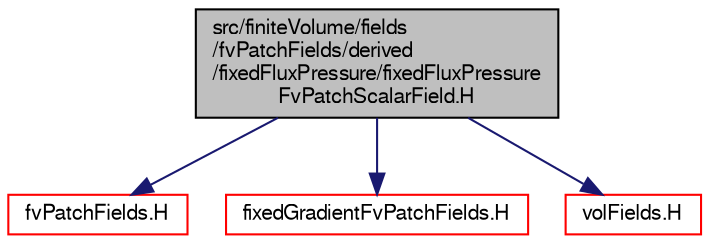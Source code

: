 digraph "src/finiteVolume/fields/fvPatchFields/derived/fixedFluxPressure/fixedFluxPressureFvPatchScalarField.H"
{
  bgcolor="transparent";
  edge [fontname="FreeSans",fontsize="10",labelfontname="FreeSans",labelfontsize="10"];
  node [fontname="FreeSans",fontsize="10",shape=record];
  Node0 [label="src/finiteVolume/fields\l/fvPatchFields/derived\l/fixedFluxPressure/fixedFluxPressure\lFvPatchScalarField.H",height=0.2,width=0.4,color="black", fillcolor="grey75", style="filled", fontcolor="black"];
  Node0 -> Node1 [color="midnightblue",fontsize="10",style="solid",fontname="FreeSans"];
  Node1 [label="fvPatchFields.H",height=0.2,width=0.4,color="red",URL="$a02477.html"];
  Node0 -> Node188 [color="midnightblue",fontsize="10",style="solid",fontname="FreeSans"];
  Node188 [label="fixedGradientFvPatchFields.H",height=0.2,width=0.4,color="red",URL="$a01469.html"];
  Node0 -> Node190 [color="midnightblue",fontsize="10",style="solid",fontname="FreeSans"];
  Node190 [label="volFields.H",height=0.2,width=0.4,color="red",URL="$a02750.html"];
}
